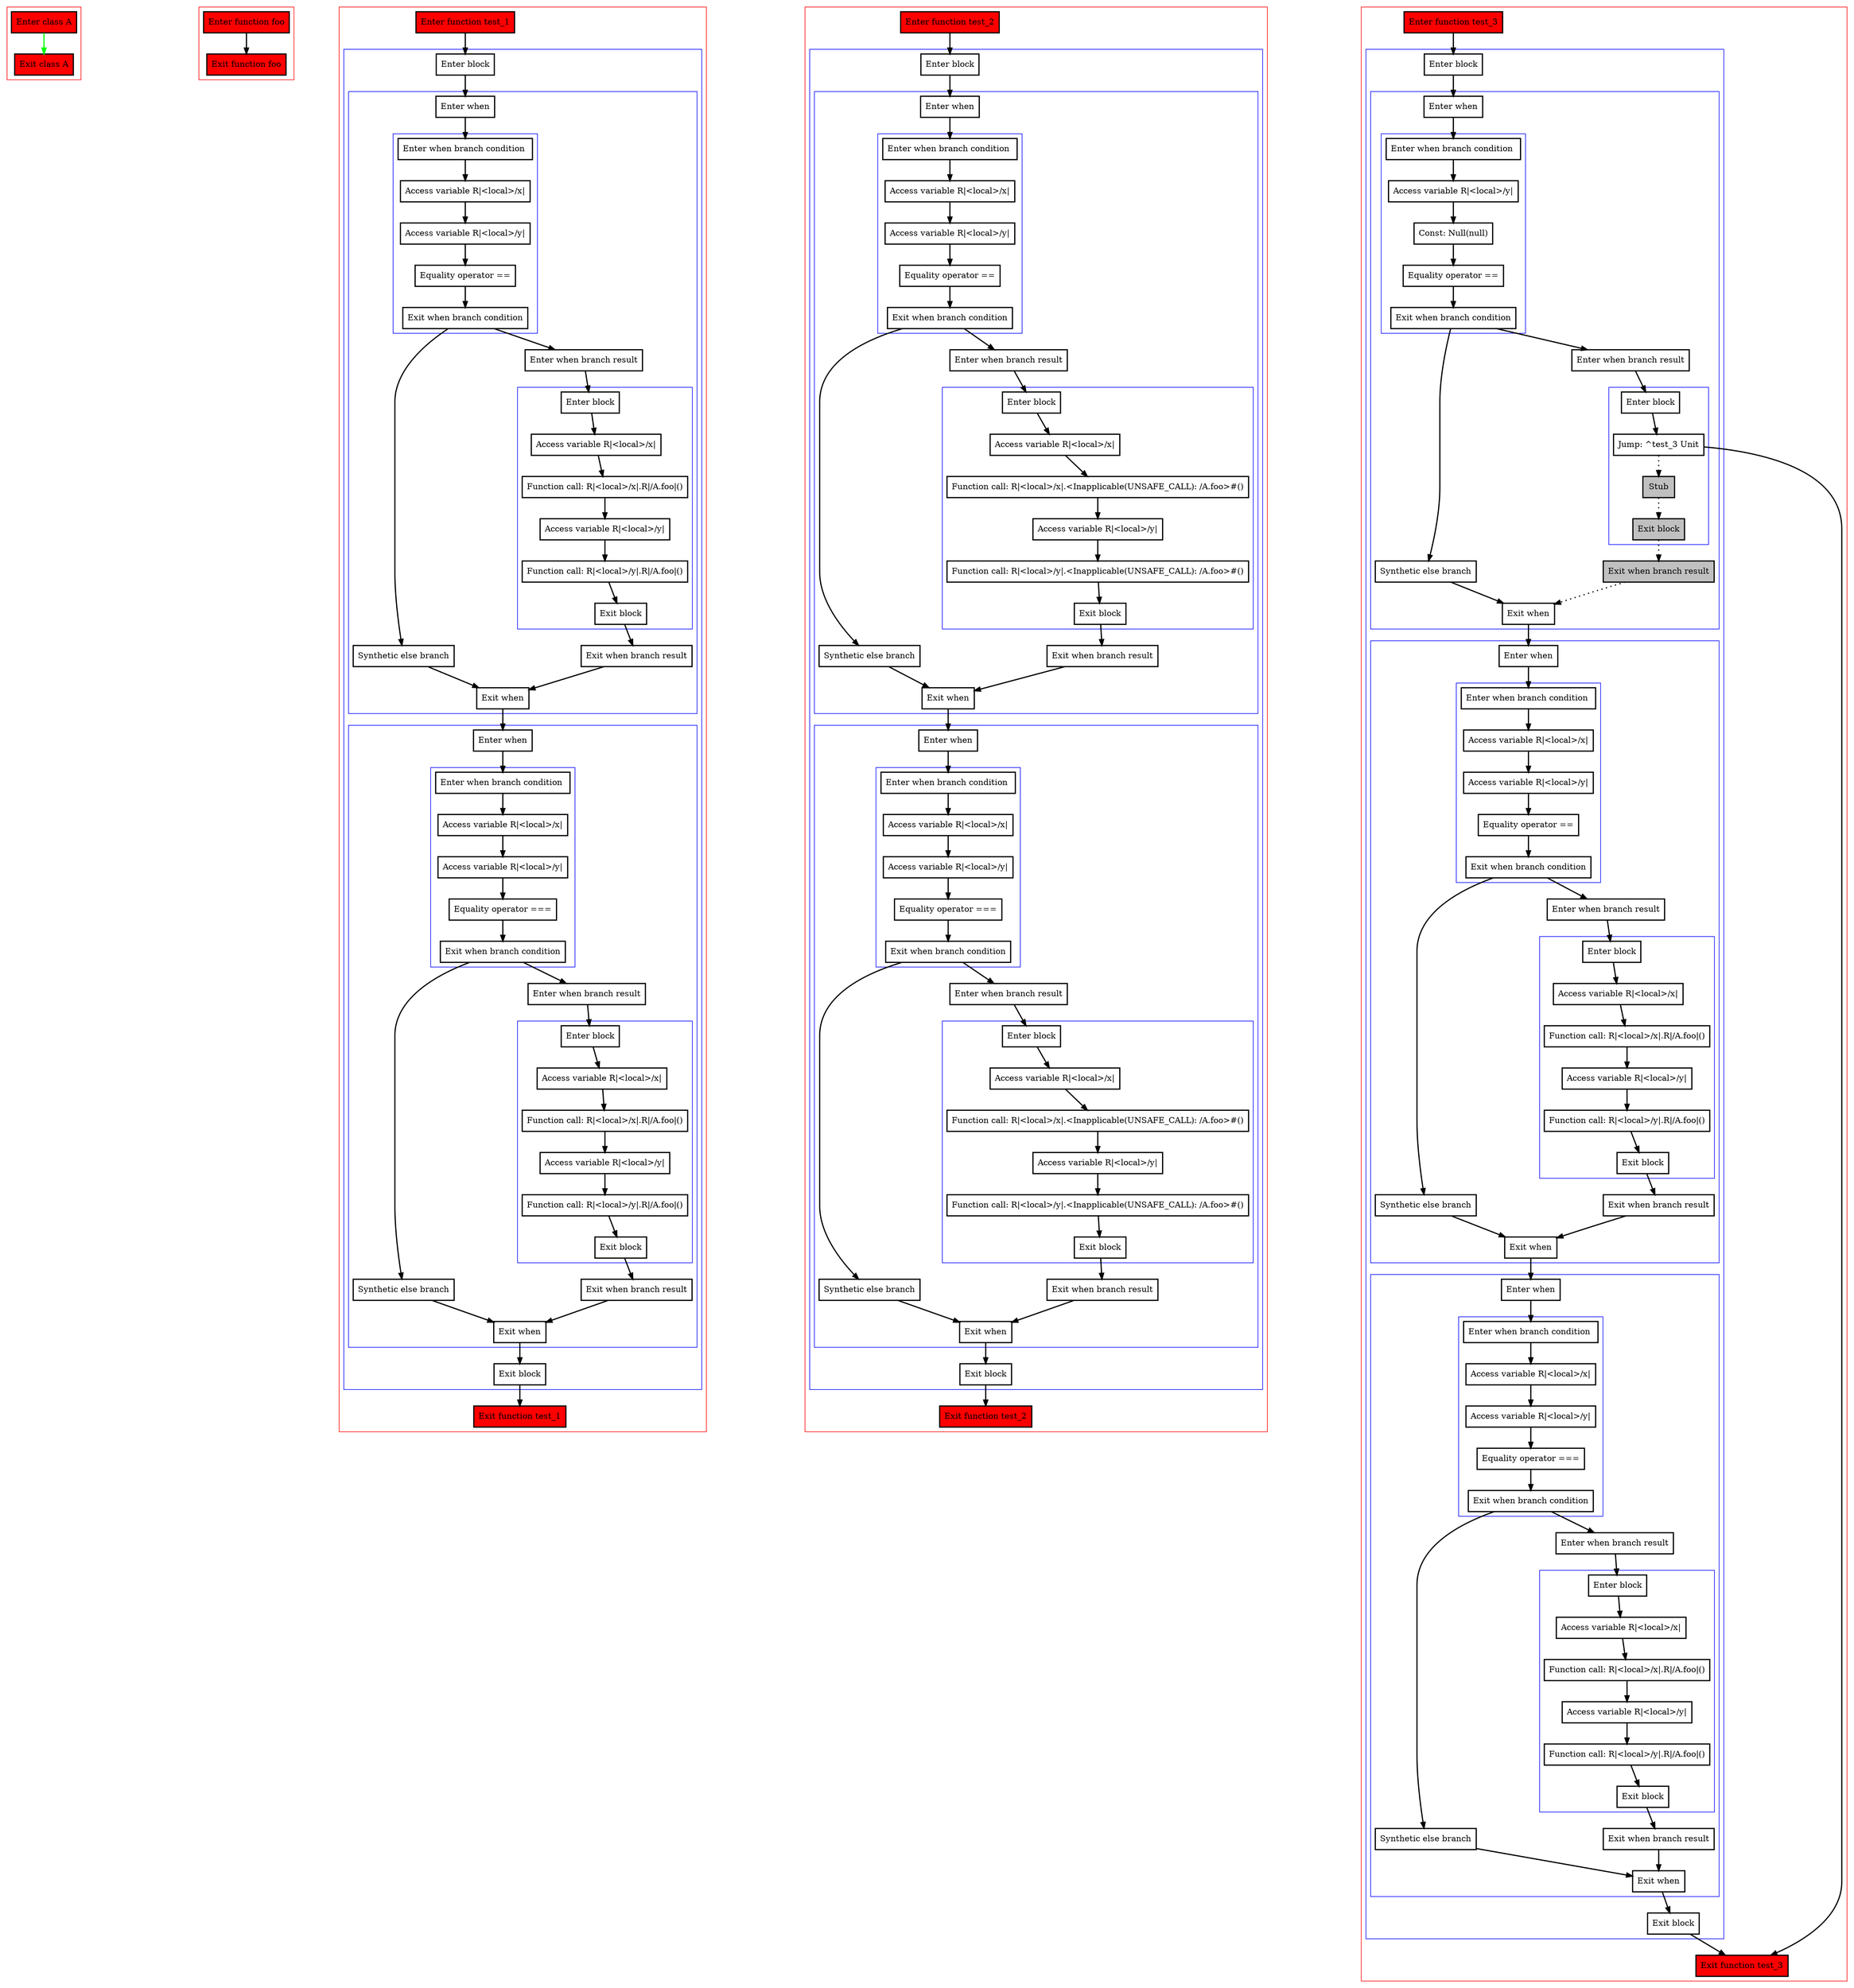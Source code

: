 digraph equalsAndIdentity_kt {
    graph [nodesep=3]
    node [shape=box penwidth=2]
    edge [penwidth=2]

    subgraph cluster_0 {
        color=red
        0 [label="Enter class A" style="filled" fillcolor=red];
        1 [label="Exit class A" style="filled" fillcolor=red];
    }
    0 -> {1} [color=green];

    subgraph cluster_1 {
        color=red
        2 [label="Enter function foo" style="filled" fillcolor=red];
        3 [label="Exit function foo" style="filled" fillcolor=red];
    }
    2 -> {3};

    subgraph cluster_2 {
        color=red
        4 [label="Enter function test_1" style="filled" fillcolor=red];
        subgraph cluster_3 {
            color=blue
            5 [label="Enter block"];
            subgraph cluster_4 {
                color=blue
                6 [label="Enter when"];
                subgraph cluster_5 {
                    color=blue
                    7 [label="Enter when branch condition "];
                    8 [label="Access variable R|<local>/x|"];
                    9 [label="Access variable R|<local>/y|"];
                    10 [label="Equality operator =="];
                    11 [label="Exit when branch condition"];
                }
                12 [label="Synthetic else branch"];
                13 [label="Enter when branch result"];
                subgraph cluster_6 {
                    color=blue
                    14 [label="Enter block"];
                    15 [label="Access variable R|<local>/x|"];
                    16 [label="Function call: R|<local>/x|.R|/A.foo|()"];
                    17 [label="Access variable R|<local>/y|"];
                    18 [label="Function call: R|<local>/y|.R|/A.foo|()"];
                    19 [label="Exit block"];
                }
                20 [label="Exit when branch result"];
                21 [label="Exit when"];
            }
            subgraph cluster_7 {
                color=blue
                22 [label="Enter when"];
                subgraph cluster_8 {
                    color=blue
                    23 [label="Enter when branch condition "];
                    24 [label="Access variable R|<local>/x|"];
                    25 [label="Access variable R|<local>/y|"];
                    26 [label="Equality operator ==="];
                    27 [label="Exit when branch condition"];
                }
                28 [label="Synthetic else branch"];
                29 [label="Enter when branch result"];
                subgraph cluster_9 {
                    color=blue
                    30 [label="Enter block"];
                    31 [label="Access variable R|<local>/x|"];
                    32 [label="Function call: R|<local>/x|.R|/A.foo|()"];
                    33 [label="Access variable R|<local>/y|"];
                    34 [label="Function call: R|<local>/y|.R|/A.foo|()"];
                    35 [label="Exit block"];
                }
                36 [label="Exit when branch result"];
                37 [label="Exit when"];
            }
            38 [label="Exit block"];
        }
        39 [label="Exit function test_1" style="filled" fillcolor=red];
    }
    4 -> {5};
    5 -> {6};
    6 -> {7};
    7 -> {8};
    8 -> {9};
    9 -> {10};
    10 -> {11};
    11 -> {13 12};
    12 -> {21};
    13 -> {14};
    14 -> {15};
    15 -> {16};
    16 -> {17};
    17 -> {18};
    18 -> {19};
    19 -> {20};
    20 -> {21};
    21 -> {22};
    22 -> {23};
    23 -> {24};
    24 -> {25};
    25 -> {26};
    26 -> {27};
    27 -> {29 28};
    28 -> {37};
    29 -> {30};
    30 -> {31};
    31 -> {32};
    32 -> {33};
    33 -> {34};
    34 -> {35};
    35 -> {36};
    36 -> {37};
    37 -> {38};
    38 -> {39};

    subgraph cluster_10 {
        color=red
        40 [label="Enter function test_2" style="filled" fillcolor=red];
        subgraph cluster_11 {
            color=blue
            41 [label="Enter block"];
            subgraph cluster_12 {
                color=blue
                42 [label="Enter when"];
                subgraph cluster_13 {
                    color=blue
                    43 [label="Enter when branch condition "];
                    44 [label="Access variable R|<local>/x|"];
                    45 [label="Access variable R|<local>/y|"];
                    46 [label="Equality operator =="];
                    47 [label="Exit when branch condition"];
                }
                48 [label="Synthetic else branch"];
                49 [label="Enter when branch result"];
                subgraph cluster_14 {
                    color=blue
                    50 [label="Enter block"];
                    51 [label="Access variable R|<local>/x|"];
                    52 [label="Function call: R|<local>/x|.<Inapplicable(UNSAFE_CALL): /A.foo>#()"];
                    53 [label="Access variable R|<local>/y|"];
                    54 [label="Function call: R|<local>/y|.<Inapplicable(UNSAFE_CALL): /A.foo>#()"];
                    55 [label="Exit block"];
                }
                56 [label="Exit when branch result"];
                57 [label="Exit when"];
            }
            subgraph cluster_15 {
                color=blue
                58 [label="Enter when"];
                subgraph cluster_16 {
                    color=blue
                    59 [label="Enter when branch condition "];
                    60 [label="Access variable R|<local>/x|"];
                    61 [label="Access variable R|<local>/y|"];
                    62 [label="Equality operator ==="];
                    63 [label="Exit when branch condition"];
                }
                64 [label="Synthetic else branch"];
                65 [label="Enter when branch result"];
                subgraph cluster_17 {
                    color=blue
                    66 [label="Enter block"];
                    67 [label="Access variable R|<local>/x|"];
                    68 [label="Function call: R|<local>/x|.<Inapplicable(UNSAFE_CALL): /A.foo>#()"];
                    69 [label="Access variable R|<local>/y|"];
                    70 [label="Function call: R|<local>/y|.<Inapplicable(UNSAFE_CALL): /A.foo>#()"];
                    71 [label="Exit block"];
                }
                72 [label="Exit when branch result"];
                73 [label="Exit when"];
            }
            74 [label="Exit block"];
        }
        75 [label="Exit function test_2" style="filled" fillcolor=red];
    }
    40 -> {41};
    41 -> {42};
    42 -> {43};
    43 -> {44};
    44 -> {45};
    45 -> {46};
    46 -> {47};
    47 -> {49 48};
    48 -> {57};
    49 -> {50};
    50 -> {51};
    51 -> {52};
    52 -> {53};
    53 -> {54};
    54 -> {55};
    55 -> {56};
    56 -> {57};
    57 -> {58};
    58 -> {59};
    59 -> {60};
    60 -> {61};
    61 -> {62};
    62 -> {63};
    63 -> {65 64};
    64 -> {73};
    65 -> {66};
    66 -> {67};
    67 -> {68};
    68 -> {69};
    69 -> {70};
    70 -> {71};
    71 -> {72};
    72 -> {73};
    73 -> {74};
    74 -> {75};

    subgraph cluster_18 {
        color=red
        76 [label="Enter function test_3" style="filled" fillcolor=red];
        subgraph cluster_19 {
            color=blue
            77 [label="Enter block"];
            subgraph cluster_20 {
                color=blue
                78 [label="Enter when"];
                subgraph cluster_21 {
                    color=blue
                    79 [label="Enter when branch condition "];
                    80 [label="Access variable R|<local>/y|"];
                    81 [label="Const: Null(null)"];
                    82 [label="Equality operator =="];
                    83 [label="Exit when branch condition"];
                }
                84 [label="Synthetic else branch"];
                85 [label="Enter when branch result"];
                subgraph cluster_22 {
                    color=blue
                    86 [label="Enter block"];
                    87 [label="Jump: ^test_3 Unit"];
                    88 [label="Stub" style="filled" fillcolor=gray];
                    89 [label="Exit block" style="filled" fillcolor=gray];
                }
                90 [label="Exit when branch result" style="filled" fillcolor=gray];
                91 [label="Exit when"];
            }
            subgraph cluster_23 {
                color=blue
                92 [label="Enter when"];
                subgraph cluster_24 {
                    color=blue
                    93 [label="Enter when branch condition "];
                    94 [label="Access variable R|<local>/x|"];
                    95 [label="Access variable R|<local>/y|"];
                    96 [label="Equality operator =="];
                    97 [label="Exit when branch condition"];
                }
                98 [label="Synthetic else branch"];
                99 [label="Enter when branch result"];
                subgraph cluster_25 {
                    color=blue
                    100 [label="Enter block"];
                    101 [label="Access variable R|<local>/x|"];
                    102 [label="Function call: R|<local>/x|.R|/A.foo|()"];
                    103 [label="Access variable R|<local>/y|"];
                    104 [label="Function call: R|<local>/y|.R|/A.foo|()"];
                    105 [label="Exit block"];
                }
                106 [label="Exit when branch result"];
                107 [label="Exit when"];
            }
            subgraph cluster_26 {
                color=blue
                108 [label="Enter when"];
                subgraph cluster_27 {
                    color=blue
                    109 [label="Enter when branch condition "];
                    110 [label="Access variable R|<local>/x|"];
                    111 [label="Access variable R|<local>/y|"];
                    112 [label="Equality operator ==="];
                    113 [label="Exit when branch condition"];
                }
                114 [label="Synthetic else branch"];
                115 [label="Enter when branch result"];
                subgraph cluster_28 {
                    color=blue
                    116 [label="Enter block"];
                    117 [label="Access variable R|<local>/x|"];
                    118 [label="Function call: R|<local>/x|.R|/A.foo|()"];
                    119 [label="Access variable R|<local>/y|"];
                    120 [label="Function call: R|<local>/y|.R|/A.foo|()"];
                    121 [label="Exit block"];
                }
                122 [label="Exit when branch result"];
                123 [label="Exit when"];
            }
            124 [label="Exit block"];
        }
        125 [label="Exit function test_3" style="filled" fillcolor=red];
    }
    76 -> {77};
    77 -> {78};
    78 -> {79};
    79 -> {80};
    80 -> {81};
    81 -> {82};
    82 -> {83};
    83 -> {85 84};
    84 -> {91};
    85 -> {86};
    86 -> {87};
    87 -> {125};
    87 -> {88} [style=dotted];
    88 -> {89} [style=dotted];
    89 -> {90} [style=dotted];
    90 -> {91} [style=dotted];
    91 -> {92};
    92 -> {93};
    93 -> {94};
    94 -> {95};
    95 -> {96};
    96 -> {97};
    97 -> {99 98};
    98 -> {107};
    99 -> {100};
    100 -> {101};
    101 -> {102};
    102 -> {103};
    103 -> {104};
    104 -> {105};
    105 -> {106};
    106 -> {107};
    107 -> {108};
    108 -> {109};
    109 -> {110};
    110 -> {111};
    111 -> {112};
    112 -> {113};
    113 -> {115 114};
    114 -> {123};
    115 -> {116};
    116 -> {117};
    117 -> {118};
    118 -> {119};
    119 -> {120};
    120 -> {121};
    121 -> {122};
    122 -> {123};
    123 -> {124};
    124 -> {125};

}
